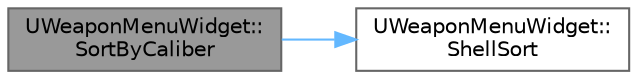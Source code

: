 digraph "UWeaponMenuWidget::SortByCaliber"
{
 // LATEX_PDF_SIZE
  bgcolor="transparent";
  edge [fontname=Helvetica,fontsize=10,labelfontname=Helvetica,labelfontsize=10];
  node [fontname=Helvetica,fontsize=10,shape=box,height=0.2,width=0.4];
  rankdir="LR";
  Node1 [id="Node000001",label="UWeaponMenuWidget::\lSortByCaliber",height=0.2,width=0.4,color="gray40", fillcolor="grey60", style="filled", fontcolor="black",tooltip=" "];
  Node1 -> Node2 [id="edge2_Node000001_Node000002",color="steelblue1",style="solid",tooltip=" "];
  Node2 [id="Node000002",label="UWeaponMenuWidget::\lShellSort",height=0.2,width=0.4,color="grey40", fillcolor="white", style="filled",URL="$class_u_weapon_menu_widget.html#aa7b1d42e2c308ab3ca7084e73bd6a013",tooltip=" "];
}
